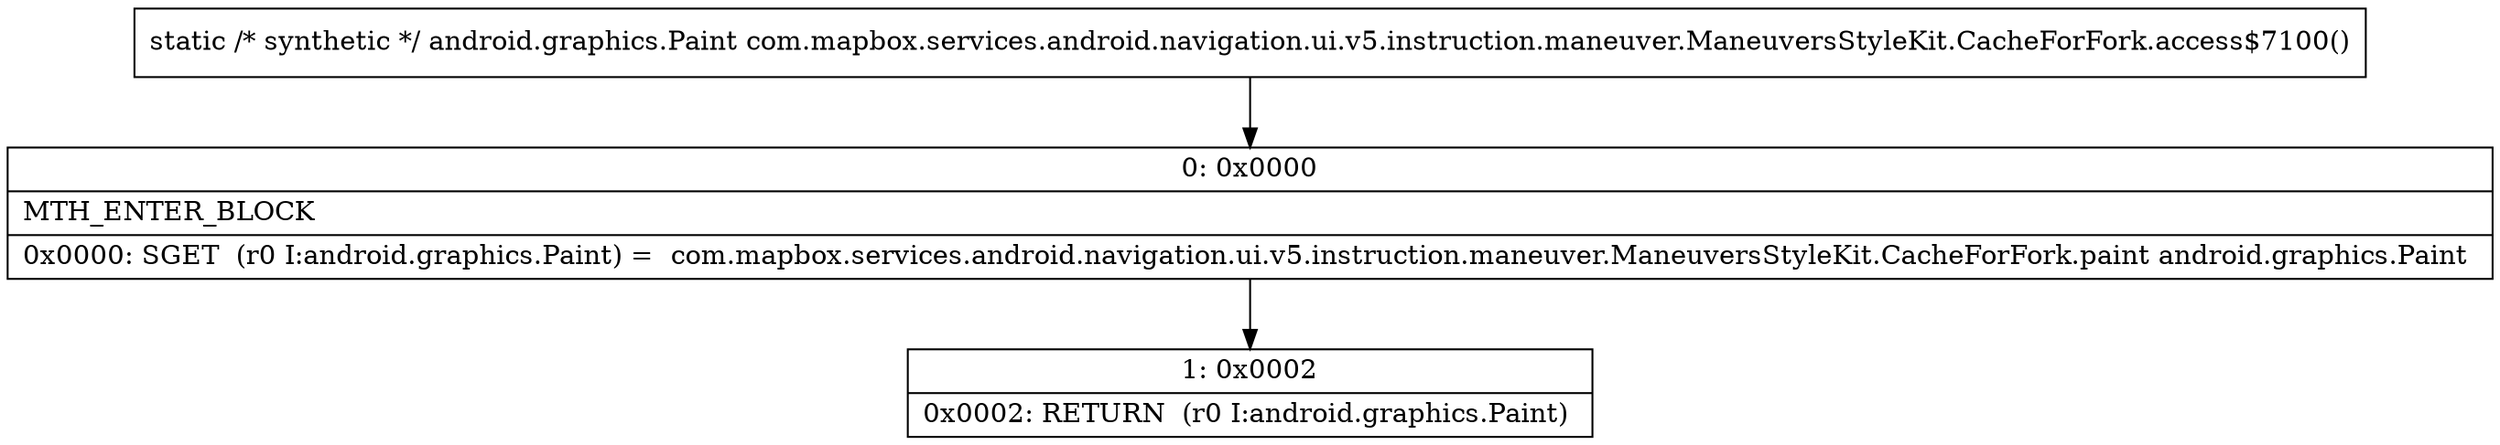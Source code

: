 digraph "CFG forcom.mapbox.services.android.navigation.ui.v5.instruction.maneuver.ManeuversStyleKit.CacheForFork.access$7100()Landroid\/graphics\/Paint;" {
Node_0 [shape=record,label="{0\:\ 0x0000|MTH_ENTER_BLOCK\l|0x0000: SGET  (r0 I:android.graphics.Paint) =  com.mapbox.services.android.navigation.ui.v5.instruction.maneuver.ManeuversStyleKit.CacheForFork.paint android.graphics.Paint \l}"];
Node_1 [shape=record,label="{1\:\ 0x0002|0x0002: RETURN  (r0 I:android.graphics.Paint) \l}"];
MethodNode[shape=record,label="{static \/* synthetic *\/ android.graphics.Paint com.mapbox.services.android.navigation.ui.v5.instruction.maneuver.ManeuversStyleKit.CacheForFork.access$7100() }"];
MethodNode -> Node_0;
Node_0 -> Node_1;
}

